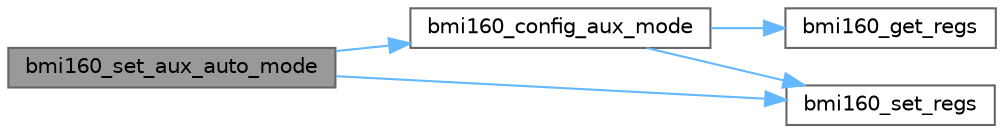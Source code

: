 digraph "bmi160_set_aux_auto_mode"
{
 // LATEX_PDF_SIZE
  bgcolor="transparent";
  edge [fontname=Helvetica,fontsize=10,labelfontname=Helvetica,labelfontsize=10];
  node [fontname=Helvetica,fontsize=10,shape=box,height=0.2,width=0.4];
  rankdir="LR";
  Node1 [id="Node000001",label="bmi160_set_aux_auto_mode",height=0.2,width=0.4,color="gray40", fillcolor="grey60", style="filled", fontcolor="black",tooltip="This API is used to setup the auxiliary sensor of bmi160 in auto mode Thus enabling the auto update o..."];
  Node1 -> Node2 [id="edge1_Node000001_Node000002",color="steelblue1",style="solid",tooltip=" "];
  Node2 [id="Node000002",label="bmi160_config_aux_mode",height=0.2,width=0.4,color="grey40", fillcolor="white", style="filled",URL="$bmi160_8c.html#a1a57c45da550b97a5361e84b12f2d2a4",tooltip="This API configures the 0x4C register and settings like Auxiliary sensor manual enable/ disable and a..."];
  Node2 -> Node3 [id="edge2_Node000002_Node000003",color="steelblue1",style="solid",tooltip=" "];
  Node3 [id="Node000003",label="bmi160_get_regs",height=0.2,width=0.4,color="grey40", fillcolor="white", style="filled",URL="$bmi160_8c.html#a9bebc4a575526f49e625a87de9478e04",tooltip="This API reads the data from the given register address of sensor."];
  Node2 -> Node4 [id="edge3_Node000002_Node000004",color="steelblue1",style="solid",tooltip=" "];
  Node4 [id="Node000004",label="bmi160_set_regs",height=0.2,width=0.4,color="grey40", fillcolor="white", style="filled",URL="$bmi160_8c.html#a5bea435582a9fdb2c331f64b61e0d6c5",tooltip="This API writes the given data to the register address of sensor."];
  Node1 -> Node4 [id="edge4_Node000001_Node000004",color="steelblue1",style="solid",tooltip=" "];
}
